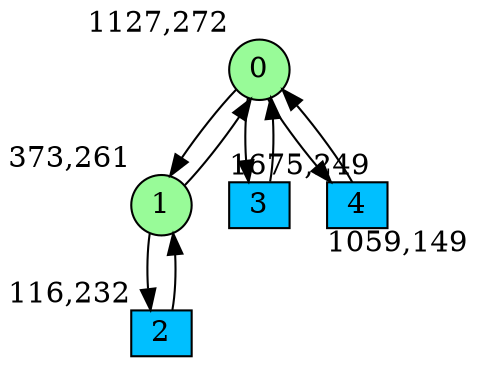 digraph G {
graph [bgcolor=white]
node [shape=circle, style = filled, fillcolor=white,fixedsize=true, width=0.4, height=0.3 ]
0[xlabel="1127,272", pos = "15.7969,0!", fillcolor=palegreen ];
1[xlabel="373,261", pos = "4.01563,0.171875!", fillcolor=palegreen ];
2[xlabel="116,232", pos = "0,0.625!", fillcolor=deepskyblue, shape=box ];
3[xlabel="1675,249", pos = "24.3594,0.359375!", fillcolor=deepskyblue, shape=box ];
4[xlabel="1059,149", pos = "14.7344,1.92188!", fillcolor=deepskyblue, shape=box ];
0->1 ;
0->3 ;
0->4 ;
1->0 ;
1->2 ;
2->1 ;
3->0 ;
4->0 ;
}
